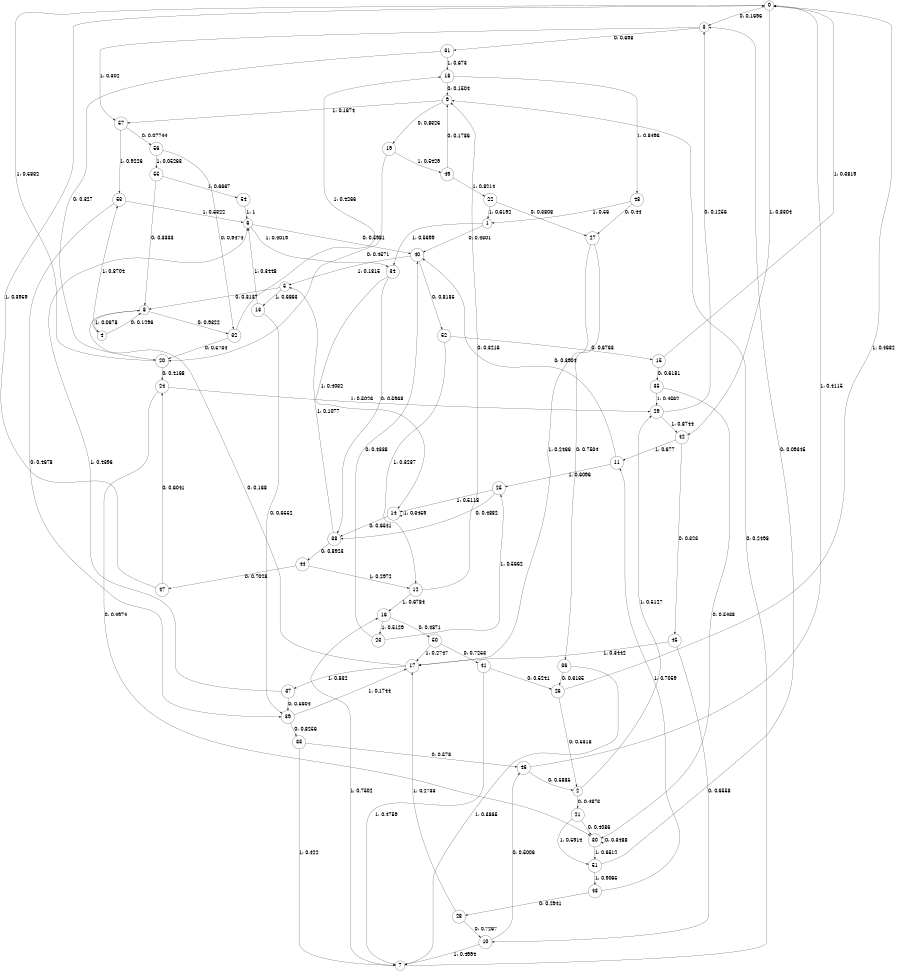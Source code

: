 digraph "ch21randomL8" {
size = "6,8.5";
ratio = "fill";
node [shape = circle];
node [fontsize = 24];
edge [fontsize = 24];
0 -> 3 [label = "0: 0.1696   "];
0 -> 42 [label = "1: 0.8304   "];
1 -> 40 [label = "0: 0.4301   "];
1 -> 34 [label = "1: 0.5699   "];
2 -> 21 [label = "0: 0.4873   "];
2 -> 29 [label = "1: 0.5127   "];
3 -> 31 [label = "0: 0.698    "];
3 -> 57 [label = "1: 0.302    "];
4 -> 8 [label = "0: 0.1296   "];
4 -> 53 [label = "1: 0.8704   "];
5 -> 8 [label = "0: 0.3137   "];
5 -> 13 [label = "1: 0.6863   "];
6 -> 40 [label = "0: 0.5981   "];
6 -> 34 [label = "1: 0.4019   "];
7 -> 9 [label = "0: 0.2498   "];
7 -> 16 [label = "1: 0.7502   "];
8 -> 32 [label = "0: 0.9322   "];
8 -> 4 [label = "1: 0.0678   "];
9 -> 19 [label = "0: 0.8326   "];
9 -> 57 [label = "1: 0.1674   "];
10 -> 46 [label = "0: 0.5006   "];
10 -> 7 [label = "1: 0.4994   "];
11 -> 40 [label = "0: 0.3904   "];
11 -> 25 [label = "1: 0.6096   "];
12 -> 9 [label = "0: 0.3216   "];
12 -> 16 [label = "1: 0.6784   "];
13 -> 39 [label = "0: 0.6552   "];
13 -> 6 [label = "1: 0.3448   "];
14 -> 38 [label = "0: 0.6541   "];
14 -> 14 [label = "1: 0.3459   "];
15 -> 35 [label = "0: 0.6181   "];
15 -> 0 [label = "1: 0.3819   "];
16 -> 50 [label = "0: 0.4871   "];
16 -> 23 [label = "1: 0.5129   "];
17 -> 8 [label = "0: 0.168    "];
17 -> 37 [label = "1: 0.832    "];
18 -> 9 [label = "0: 0.1504   "];
18 -> 48 [label = "1: 0.8496   "];
19 -> 20 [label = "0: 0.4571   "];
19 -> 49 [label = "1: 0.5429   "];
20 -> 24 [label = "0: 0.4168   "];
20 -> 0 [label = "1: 0.5832   "];
21 -> 30 [label = "0: 0.4086   "];
21 -> 51 [label = "1: 0.5914   "];
22 -> 27 [label = "0: 0.3808   "];
22 -> 1 [label = "1: 0.6192   "];
23 -> 40 [label = "0: 0.4338   "];
23 -> 25 [label = "1: 0.5662   "];
24 -> 30 [label = "0: 0.4974   "];
24 -> 29 [label = "1: 0.5026   "];
25 -> 38 [label = "0: 0.4882   "];
25 -> 14 [label = "1: 0.5118   "];
26 -> 2 [label = "0: 0.5318   "];
26 -> 0 [label = "1: 0.4682   "];
27 -> 36 [label = "0: 0.7534   "];
27 -> 17 [label = "1: 0.2466   "];
28 -> 10 [label = "0: 0.7267   "];
28 -> 17 [label = "1: 0.2733   "];
29 -> 3 [label = "0: 0.1256   "];
29 -> 42 [label = "1: 0.8744   "];
30 -> 30 [label = "0: 0.3488   "];
30 -> 51 [label = "1: 0.6512   "];
31 -> 20 [label = "0: 0.327    "];
31 -> 18 [label = "1: 0.673    "];
32 -> 20 [label = "0: 0.5734   "];
32 -> 18 [label = "1: 0.4266   "];
33 -> 46 [label = "0: 0.578    "];
33 -> 7 [label = "1: 0.422    "];
34 -> 38 [label = "0: 0.5968   "];
34 -> 14 [label = "1: 0.4032   "];
35 -> 30 [label = "0: 0.5438   "];
35 -> 29 [label = "1: 0.4562   "];
36 -> 26 [label = "0: 0.6135   "];
36 -> 7 [label = "1: 0.3865   "];
37 -> 39 [label = "0: 0.5604   "];
37 -> 6 [label = "1: 0.4396   "];
38 -> 44 [label = "0: 0.8923   "];
38 -> 5 [label = "1: 0.1077   "];
39 -> 33 [label = "0: 0.8256   "];
39 -> 17 [label = "1: 0.1744   "];
40 -> 52 [label = "0: 0.8185   "];
40 -> 5 [label = "1: 0.1815   "];
41 -> 26 [label = "0: 0.5241   "];
41 -> 7 [label = "1: 0.4759   "];
42 -> 45 [label = "0: 0.323    "];
42 -> 11 [label = "1: 0.677    "];
43 -> 28 [label = "0: 0.2941   "];
43 -> 11 [label = "1: 0.7059   "];
44 -> 47 [label = "0: 0.7028   "];
44 -> 12 [label = "1: 0.2972   "];
45 -> 10 [label = "0: 0.6558   "];
45 -> 17 [label = "1: 0.3442   "];
46 -> 2 [label = "0: 0.5885   "];
46 -> 0 [label = "1: 0.4115   "];
47 -> 24 [label = "0: 0.6041   "];
47 -> 0 [label = "1: 0.3959   "];
48 -> 27 [label = "0: 0.44     "];
48 -> 1 [label = "1: 0.56     "];
49 -> 9 [label = "0: 0.1786   "];
49 -> 22 [label = "1: 0.8214   "];
50 -> 41 [label = "0: 0.7253   "];
50 -> 17 [label = "1: 0.2747   "];
51 -> 3 [label = "0: 0.09345  "];
51 -> 43 [label = "1: 0.9065   "];
52 -> 15 [label = "0: 0.6763   "];
52 -> 12 [label = "1: 0.3237   "];
53 -> 39 [label = "0: 0.4678   "];
53 -> 6 [label = "1: 0.5322   "];
54 -> 6 [label = "1: 1        "];
55 -> 8 [label = "0: 0.3333   "];
55 -> 54 [label = "1: 0.6667   "];
56 -> 32 [label = "0: 0.9474   "];
56 -> 55 [label = "1: 0.05263  "];
57 -> 56 [label = "0: 0.07744  "];
57 -> 53 [label = "1: 0.9226   "];
}